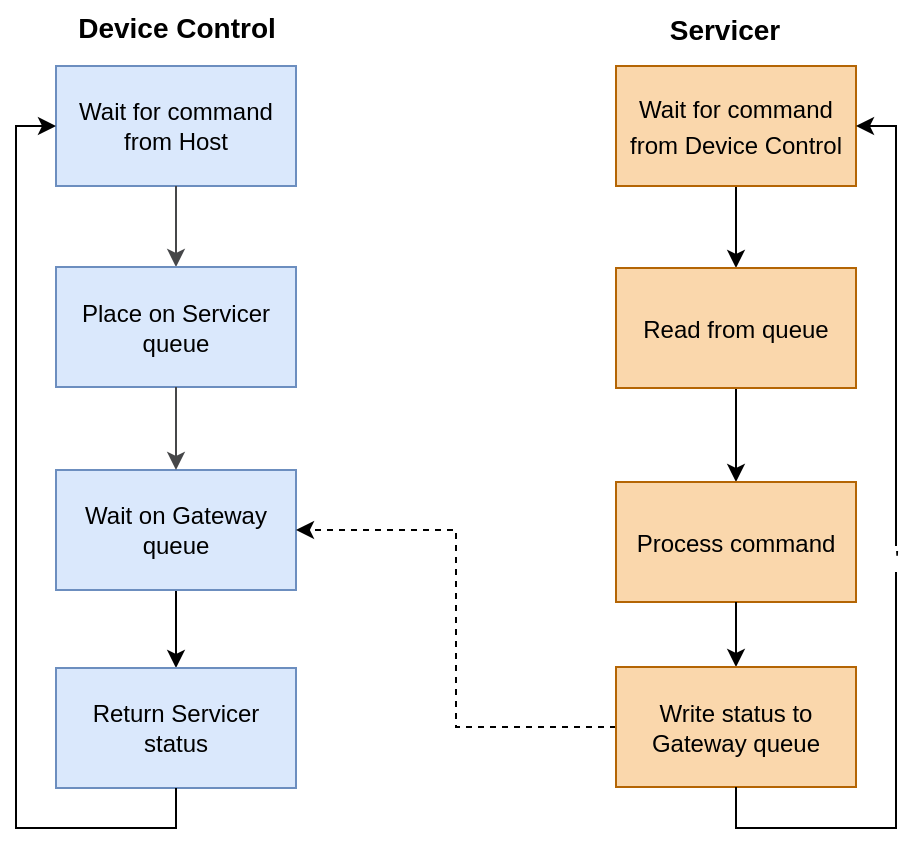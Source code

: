<mxfile version="24.1.0" type="device">
  <diagram id="FnM0JfIhcnUEYQeIsV1q" name="Page-1">
    <mxGraphModel dx="780" dy="504" grid="1" gridSize="10" guides="1" tooltips="1" connect="1" arrows="1" fold="1" page="1" pageScale="1" pageWidth="827" pageHeight="1169" math="0" shadow="0">
      <root>
        <mxCell id="0" />
        <mxCell id="1" parent="0" />
        <mxCell id="lQjqljfRX2A7sibKbxj1-2" value="Wait for command from Host" style="rounded=0;whiteSpace=wrap;html=1;fillColor=#dae8fc;strokeColor=#6c8ebf;" parent="1" vertex="1">
          <mxGeometry x="60" y="139" width="120" height="60" as="geometry" />
        </mxCell>
        <mxCell id="lQjqljfRX2A7sibKbxj1-3" value="Device Control" style="text;html=1;align=center;verticalAlign=middle;resizable=0;points=[];autosize=1;strokeColor=none;fillColor=none;fontStyle=1;fontSize=14;" parent="1" vertex="1">
          <mxGeometry x="65" y="110" width="110" height="20" as="geometry" />
        </mxCell>
        <mxCell id="J9SPE6yGJHCnPIthaM8Q-4" value="" style="edgeStyle=none;html=1;strokeColor=#464749;fillColor=#FFFFFF;fontFamily=Arial Nova Light;fontColor=#464749;endArrow=none;endFill=0;entryX=0.5;entryY=1;entryDx=0;entryDy=0;startArrow=classic;startFill=1;" parent="1" source="lQjqljfRX2A7sibKbxj1-10" target="lQjqljfRX2A7sibKbxj1-2" edge="1">
          <mxGeometry relative="1" as="geometry">
            <mxPoint x="120" y="346" as="targetPoint" />
          </mxGeometry>
        </mxCell>
        <mxCell id="lQjqljfRX2A7sibKbxj1-10" value="Place on Servicer&lt;br&gt;queue" style="whiteSpace=wrap;html=1;rounded=0;fillColor=#dae8fc;strokeColor=#6c8ebf;" parent="1" vertex="1">
          <mxGeometry x="60" y="239.5" width="120" height="60" as="geometry" />
        </mxCell>
        <mxCell id="lQjqljfRX2A7sibKbxj1-16" style="edgeStyle=orthogonalEdgeStyle;rounded=0;orthogonalLoop=1;jettySize=auto;html=1;fontFamily=Helvetica;startArrow=none;startFill=0;endArrow=classic;endFill=1;" parent="1" source="lQjqljfRX2A7sibKbxj1-17" target="lQjqljfRX2A7sibKbxj1-40" edge="1">
          <mxGeometry relative="1" as="geometry" />
        </mxCell>
        <mxCell id="lQjqljfRX2A7sibKbxj1-17" value="Wait on Gateway queue" style="whiteSpace=wrap;html=1;rounded=0;fillColor=#dae8fc;strokeColor=#6c8ebf;" parent="1" vertex="1">
          <mxGeometry x="60" y="341" width="120" height="60" as="geometry" />
        </mxCell>
        <mxCell id="lQjqljfRX2A7sibKbxj1-23" value="" style="edgeStyle=orthogonalEdgeStyle;rounded=0;orthogonalLoop=1;jettySize=auto;html=1;fontFamily=Helvetica;startArrow=none;startFill=0;endArrow=classic;endFill=1;" parent="1" source="lQjqljfRX2A7sibKbxj1-24" target="lQjqljfRX2A7sibKbxj1-27" edge="1">
          <mxGeometry relative="1" as="geometry" />
        </mxCell>
        <mxCell id="lQjqljfRX2A7sibKbxj1-24" value="&lt;div style=&quot;line-height: 18px&quot;&gt;Wait for command from Device Control&lt;/div&gt;" style="rounded=0;whiteSpace=wrap;html=1;fillColor=#fad7ac;strokeColor=#b46504;" parent="1" vertex="1">
          <mxGeometry x="340" y="139" width="120" height="60" as="geometry" />
        </mxCell>
        <mxCell id="lQjqljfRX2A7sibKbxj1-25" value="Servicer" style="text;html=1;align=center;verticalAlign=middle;resizable=0;points=[];autosize=1;strokeColor=none;fillColor=none;fontStyle=1;fontSize=14;" parent="1" vertex="1">
          <mxGeometry x="354" y="106" width="80" height="30" as="geometry" />
        </mxCell>
        <mxCell id="lQjqljfRX2A7sibKbxj1-26" value="" style="edgeStyle=orthogonalEdgeStyle;rounded=0;orthogonalLoop=1;jettySize=auto;html=1;fontFamily=Helvetica;startArrow=none;startFill=0;endArrow=classic;endFill=1;" parent="1" source="lQjqljfRX2A7sibKbxj1-27" target="lQjqljfRX2A7sibKbxj1-29" edge="1">
          <mxGeometry relative="1" as="geometry" />
        </mxCell>
        <mxCell id="lQjqljfRX2A7sibKbxj1-27" value="&lt;div style=&quot;line-height: 18px;&quot;&gt;Read from queue&lt;/div&gt;" style="rounded=0;whiteSpace=wrap;html=1;fillColor=#fad7ac;strokeColor=#b46504;" parent="1" vertex="1">
          <mxGeometry x="340" y="240" width="120" height="60" as="geometry" />
        </mxCell>
        <mxCell id="lQjqljfRX2A7sibKbxj1-29" value="&lt;div style=&quot;line-height: 18px;&quot;&gt;Process command&lt;/div&gt;" style="rounded=0;whiteSpace=wrap;html=1;fillColor=#fad7ac;strokeColor=#b46504;" parent="1" vertex="1">
          <mxGeometry x="340" y="347" width="120" height="60" as="geometry" />
        </mxCell>
        <mxCell id="lQjqljfRX2A7sibKbxj1-30" value="" style="edgeStyle=orthogonalEdgeStyle;rounded=0;orthogonalLoop=1;jettySize=auto;html=1;fontFamily=Helvetica;startArrow=none;startFill=0;endArrow=classic;endFill=1;" parent="1" source="lQjqljfRX2A7sibKbxj1-29" target="lQjqljfRX2A7sibKbxj1-36" edge="1">
          <mxGeometry relative="1" as="geometry">
            <mxPoint x="400" y="610" as="sourcePoint" />
          </mxGeometry>
        </mxCell>
        <mxCell id="lQjqljfRX2A7sibKbxj1-35" style="edgeStyle=orthogonalEdgeStyle;rounded=0;orthogonalLoop=1;jettySize=auto;html=1;entryX=1;entryY=0.5;entryDx=0;entryDy=0;fontFamily=Helvetica;startArrow=none;startFill=0;endArrow=classic;endFill=1;dashed=1;" parent="1" source="lQjqljfRX2A7sibKbxj1-36" target="lQjqljfRX2A7sibKbxj1-17" edge="1">
          <mxGeometry relative="1" as="geometry" />
        </mxCell>
        <mxCell id="lQjqljfRX2A7sibKbxj1-36" value="Write status to Gateway queue" style="whiteSpace=wrap;html=1;rounded=0;fillColor=#fad7ac;strokeColor=#b46504;" parent="1" vertex="1">
          <mxGeometry x="340" y="439.5" width="120" height="60" as="geometry" />
        </mxCell>
        <mxCell id="lQjqljfRX2A7sibKbxj1-40" value="Return Servicer status" style="whiteSpace=wrap;html=1;rounded=0;fillColor=#dae8fc;strokeColor=#6c8ebf;" parent="1" vertex="1">
          <mxGeometry x="60" y="440" width="120" height="60" as="geometry" />
        </mxCell>
        <mxCell id="J9SPE6yGJHCnPIthaM8Q-1" value="&#39;" style="edgeStyle=orthogonalEdgeStyle;rounded=0;orthogonalLoop=1;jettySize=auto;html=1;entryX=1;entryY=0.5;entryDx=0;entryDy=0;startArrow=none;startFill=0;endArrow=classic;endFill=1;exitX=0.5;exitY=1;exitDx=0;exitDy=0;" parent="1" source="lQjqljfRX2A7sibKbxj1-36" target="lQjqljfRX2A7sibKbxj1-24" edge="1">
          <mxGeometry relative="1" as="geometry">
            <mxPoint x="250" y="306" as="sourcePoint" />
            <mxPoint x="250" y="175" as="targetPoint" />
            <Array as="points">
              <mxPoint x="400" y="520" />
              <mxPoint x="480" y="520" />
              <mxPoint x="480" y="169" />
            </Array>
          </mxGeometry>
        </mxCell>
        <mxCell id="J9SPE6yGJHCnPIthaM8Q-3" style="edgeStyle=orthogonalEdgeStyle;rounded=0;orthogonalLoop=1;jettySize=auto;html=1;entryX=0;entryY=0.5;entryDx=0;entryDy=0;startArrow=none;startFill=0;endArrow=classic;endFill=1;exitX=0.5;exitY=1;exitDx=0;exitDy=0;" parent="1" source="lQjqljfRX2A7sibKbxj1-40" target="lQjqljfRX2A7sibKbxj1-2" edge="1">
          <mxGeometry relative="1" as="geometry">
            <mxPoint x="120" y="720" as="sourcePoint" />
            <mxPoint x="70" y="175" as="targetPoint" />
            <Array as="points">
              <mxPoint x="120" y="520" />
              <mxPoint x="40" y="520" />
              <mxPoint x="40" y="169" />
            </Array>
          </mxGeometry>
        </mxCell>
        <mxCell id="OHgh5iognpjeZKVBjPan-1" value="" style="edgeStyle=none;html=1;strokeColor=#464749;fillColor=#FFFFFF;fontFamily=Arial Nova Light;fontColor=#464749;endArrow=none;endFill=0;entryX=0.5;entryY=1;entryDx=0;entryDy=0;startArrow=classic;startFill=1;exitX=0.5;exitY=0;exitDx=0;exitDy=0;" edge="1" parent="1" source="lQjqljfRX2A7sibKbxj1-17" target="lQjqljfRX2A7sibKbxj1-10">
          <mxGeometry relative="1" as="geometry">
            <mxPoint x="130" y="250" as="sourcePoint" />
            <mxPoint x="130" y="209" as="targetPoint" />
          </mxGeometry>
        </mxCell>
      </root>
    </mxGraphModel>
  </diagram>
</mxfile>
